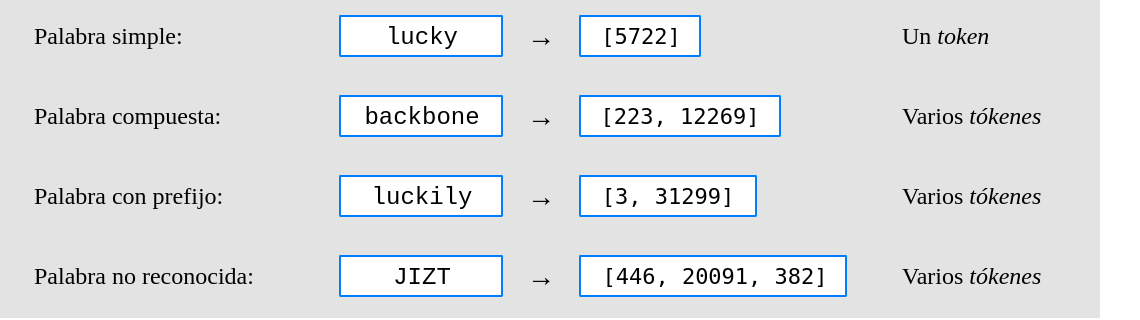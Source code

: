 <mxfile version="14.2.7" type="device"><diagram id="d_n0yj8-e3lwzRe80Lc0" name="Page-1"><mxGraphModel dx="1610" dy="419" grid="1" gridSize="10" guides="1" tooltips="1" connect="1" arrows="1" fold="1" page="1" pageScale="1" pageWidth="850" pageHeight="1100" math="0" shadow="0"><root><mxCell id="0"/><mxCell id="1" parent="0"/><mxCell id="QpdIr4Qd2CuGC-s_1dm8-2" value="" style="rounded=0;whiteSpace=wrap;html=1;strokeColor=none;fillColor=#E3E3E3;" vertex="1" parent="1"><mxGeometry x="-10" y="92" width="550" height="159" as="geometry"/></mxCell><mxCell id="QpdIr4Qd2CuGC-s_1dm8-24" value="&lt;font data-font-src=&quot;https://fonts.googleapis.com/css?family=Ubuntu&quot; face=&quot;Ubuntu&quot;&gt;Palabra compuesta:&lt;br&gt;&lt;/font&gt;" style="text;html=1;strokeColor=none;fillColor=none;align=left;verticalAlign=middle;whiteSpace=wrap;rounded=0;" vertex="1" parent="1"><mxGeometry x="5" y="140" width="120" height="20" as="geometry"/></mxCell><mxCell id="QpdIr4Qd2CuGC-s_1dm8-28" value="&lt;font data-font-src=&quot;https://fonts.googleapis.com/css?family=Ubuntu&quot; face=&quot;Ubuntu&quot;&gt;Palabra con prefijo:&lt;/font&gt;" style="text;html=1;strokeColor=none;fillColor=none;align=left;verticalAlign=middle;whiteSpace=wrap;rounded=0;" vertex="1" parent="1"><mxGeometry x="5" y="180" width="120" height="20" as="geometry"/></mxCell><mxCell id="QpdIr4Qd2CuGC-s_1dm8-30" value="" style="group" vertex="1" connectable="0" parent="1"><mxGeometry x="160" y="140" width="81" height="20" as="geometry"/></mxCell><mxCell id="QpdIr4Qd2CuGC-s_1dm8-31" value="" style="rounded=1;whiteSpace=wrap;html=1;arcSize=1;strokeColor=#007cffff;fillColor=#FFFFFF;fontFamily=Ubuntu;fontSource=https%3A%2F%2Ffonts.googleapis.com%2Fcss%3Ffamily%3DUbuntu;" vertex="1" parent="QpdIr4Qd2CuGC-s_1dm8-30"><mxGeometry width="81" height="20" as="geometry"/></mxCell><mxCell id="QpdIr4Qd2CuGC-s_1dm8-32" value="backbone" style="text;html=1;fillColor=none;align=center;verticalAlign=middle;rounded=0;labelPosition=center;verticalLabelPosition=middle;fontFamily=Courier New;labelBorderColor=none;spacing=0;spacingLeft=0;whiteSpace=wrap;" vertex="1" parent="QpdIr4Qd2CuGC-s_1dm8-30"><mxGeometry x="19.5" y="4.5" width="42" height="13" as="geometry"/></mxCell><mxCell id="QpdIr4Qd2CuGC-s_1dm8-39" value="&lt;font data-font-src=&quot;https://fonts.googleapis.com/css?family=Ubuntu&quot; face=&quot;Ubuntu&quot;&gt;Palabra no reconocida:&lt;/font&gt;" style="text;html=1;strokeColor=none;fillColor=none;align=left;verticalAlign=middle;whiteSpace=wrap;rounded=0;" vertex="1" parent="1"><mxGeometry x="5" y="220" width="130" height="20" as="geometry"/></mxCell><mxCell id="QpdIr4Qd2CuGC-s_1dm8-29" value="" style="group" vertex="1" connectable="0" parent="1"><mxGeometry x="160" y="180" width="81" height="20" as="geometry"/></mxCell><mxCell id="QpdIr4Qd2CuGC-s_1dm8-21" value="" style="rounded=1;whiteSpace=wrap;html=1;arcSize=1;strokeColor=#007cffff;fillColor=#FFFFFF;fontFamily=Ubuntu;fontSource=https%3A%2F%2Ffonts.googleapis.com%2Fcss%3Ffamily%3DUbuntu;" vertex="1" parent="QpdIr4Qd2CuGC-s_1dm8-29"><mxGeometry width="81" height="20" as="geometry"/></mxCell><mxCell id="QpdIr4Qd2CuGC-s_1dm8-22" value="luckily" style="text;html=1;fillColor=none;align=center;verticalAlign=middle;rounded=0;labelPosition=center;verticalLabelPosition=middle;fontFamily=Courier New;labelBorderColor=none;spacing=0;spacingLeft=0;whiteSpace=wrap;" vertex="1" parent="QpdIr4Qd2CuGC-s_1dm8-29"><mxGeometry x="19.5" y="4.5" width="42" height="13" as="geometry"/></mxCell><mxCell id="QpdIr4Qd2CuGC-s_1dm8-49" value="" style="group" vertex="1" connectable="0" parent="1"><mxGeometry x="160" y="220" width="81" height="20" as="geometry"/></mxCell><mxCell id="QpdIr4Qd2CuGC-s_1dm8-50" value="" style="rounded=1;whiteSpace=wrap;html=1;arcSize=1;strokeColor=#007cffff;fillColor=#FFFFFF;fontFamily=Ubuntu;fontSource=https%3A%2F%2Ffonts.googleapis.com%2Fcss%3Ffamily%3DUbuntu;" vertex="1" parent="QpdIr4Qd2CuGC-s_1dm8-49"><mxGeometry width="81" height="20" as="geometry"/></mxCell><mxCell id="QpdIr4Qd2CuGC-s_1dm8-51" value="JIZT" style="text;html=1;fillColor=none;align=center;verticalAlign=middle;rounded=0;labelPosition=center;verticalLabelPosition=middle;fontFamily=Courier New;labelBorderColor=none;spacing=0;spacingLeft=0;whiteSpace=wrap;" vertex="1" parent="QpdIr4Qd2CuGC-s_1dm8-49"><mxGeometry x="19.5" y="4.5" width="42" height="13" as="geometry"/></mxCell><mxCell id="QpdIr4Qd2CuGC-s_1dm8-61" value="" style="group" vertex="1" connectable="0" parent="1"><mxGeometry x="280" y="180" width="90" height="20" as="geometry"/></mxCell><mxCell id="QpdIr4Qd2CuGC-s_1dm8-34" value="" style="rounded=1;whiteSpace=wrap;html=1;arcSize=1;strokeColor=#007cffff;fillColor=#FFFFFF;fontFamily=Ubuntu;fontSource=https%3A%2F%2Ffonts.googleapis.com%2Fcss%3Ffamily%3DUbuntu;" vertex="1" parent="QpdIr4Qd2CuGC-s_1dm8-61"><mxGeometry width="88" height="20" as="geometry"/></mxCell><mxCell id="QpdIr4Qd2CuGC-s_1dm8-35" value="&lt;pre style=&quot;font-size: 11px&quot;&gt;[3, &lt;span style=&quot;font-family: monospace&quot;&gt;&lt;span style=&quot;color: #000000 ; background-color: #ffffff&quot;&gt;31299&lt;/span&gt;&lt;/span&gt;]&lt;/pre&gt;" style="text;html=1;fillColor=none;align=center;verticalAlign=middle;rounded=0;labelPosition=center;verticalLabelPosition=middle;fontFamily=Courier New;labelBorderColor=none;spacing=0;spacingLeft=0;whiteSpace=wrap;" vertex="1" parent="QpdIr4Qd2CuGC-s_1dm8-61"><mxGeometry x="11.966" y="3.5" width="64.068" height="13" as="geometry"/></mxCell><mxCell id="QpdIr4Qd2CuGC-s_1dm8-62" value="" style="group" vertex="1" connectable="0" parent="1"><mxGeometry x="280" y="220" width="133" height="20" as="geometry"/></mxCell><mxCell id="QpdIr4Qd2CuGC-s_1dm8-63" value="" style="rounded=1;whiteSpace=wrap;html=1;arcSize=1;strokeColor=#007cffff;fillColor=#FFFFFF;fontFamily=Ubuntu;fontSource=https%3A%2F%2Ffonts.googleapis.com%2Fcss%3Ffamily%3DUbuntu;" vertex="1" parent="QpdIr4Qd2CuGC-s_1dm8-62"><mxGeometry width="133" height="20" as="geometry"/></mxCell><mxCell id="QpdIr4Qd2CuGC-s_1dm8-64" value="&lt;pre style=&quot;font-size: 11px&quot;&gt;[&lt;span style=&quot;font-family: monospace&quot;&gt;&lt;span style=&quot;color: #000000 ; background-color: #ffffff&quot;&gt;446, 20091, 382&lt;/span&gt;&lt;/span&gt;&lt;span style=&quot;font-family: monospace&quot;&gt;&lt;span style=&quot;color: #000000 ; background-color: #ffffff&quot;&gt;&lt;/span&gt;&lt;/span&gt;]&lt;/pre&gt;" style="text;html=1;fillColor=none;align=center;verticalAlign=middle;rounded=0;labelPosition=center;verticalLabelPosition=middle;fontFamily=Courier New;labelBorderColor=none;spacing=0;spacingLeft=0;whiteSpace=wrap;" vertex="1" parent="QpdIr4Qd2CuGC-s_1dm8-62"><mxGeometry x="20.729" y="3.5" width="92.542" height="13" as="geometry"/></mxCell><mxCell id="QpdIr4Qd2CuGC-s_1dm8-65" value="&lt;font data-font-src=&quot;https://fonts.googleapis.com/css?family=Ubuntu&quot; face=&quot;Ubuntu&quot;&gt;Varios &lt;i&gt;tókenes&lt;/i&gt;&lt;/font&gt;" style="text;html=1;strokeColor=none;fillColor=none;align=left;verticalAlign=middle;whiteSpace=wrap;rounded=0;" vertex="1" parent="1"><mxGeometry x="439" y="140" width="120" height="20" as="geometry"/></mxCell><mxCell id="QpdIr4Qd2CuGC-s_1dm8-66" value="&lt;font data-font-src=&quot;https://fonts.googleapis.com/css?family=Ubuntu&quot; face=&quot;Ubuntu&quot;&gt;Varios &lt;i&gt;tókenes&lt;/i&gt;&lt;/font&gt;" style="text;html=1;strokeColor=none;fillColor=none;align=left;verticalAlign=middle;whiteSpace=wrap;rounded=0;" vertex="1" parent="1"><mxGeometry x="439" y="180" width="120" height="20" as="geometry"/></mxCell><mxCell id="QpdIr4Qd2CuGC-s_1dm8-67" value="&lt;font data-font-src=&quot;https://fonts.googleapis.com/css?family=Ubuntu&quot; face=&quot;Ubuntu&quot;&gt;Varios &lt;i&gt;tókenes&lt;/i&gt;&lt;/font&gt;" style="text;html=1;strokeColor=none;fillColor=none;align=left;verticalAlign=middle;whiteSpace=wrap;rounded=0;" vertex="1" parent="1"><mxGeometry x="439" y="220" width="120" height="20" as="geometry"/></mxCell><mxCell id="QpdIr4Qd2CuGC-s_1dm8-74" value="&lt;font style=&quot;font-size: 14px&quot;&gt;→&lt;/font&gt;" style="text;html=1;strokeColor=none;fillColor=none;align=center;verticalAlign=middle;whiteSpace=wrap;rounded=0;" vertex="1" parent="1"><mxGeometry x="241" y="140" width="39" height="20" as="geometry"/></mxCell><mxCell id="QpdIr4Qd2CuGC-s_1dm8-75" value="&lt;font style=&quot;font-size: 14px&quot;&gt;→&lt;/font&gt;" style="text;html=1;strokeColor=none;fillColor=none;align=center;verticalAlign=middle;whiteSpace=wrap;rounded=0;" vertex="1" parent="1"><mxGeometry x="241" y="180" width="39" height="20" as="geometry"/></mxCell><mxCell id="QpdIr4Qd2CuGC-s_1dm8-76" value="&lt;font style=&quot;font-size: 14px&quot;&gt;→&lt;/font&gt;" style="text;html=1;strokeColor=none;fillColor=none;align=center;verticalAlign=middle;whiteSpace=wrap;rounded=0;" vertex="1" parent="1"><mxGeometry x="241" y="220" width="39" height="20" as="geometry"/></mxCell><mxCell id="QpdIr4Qd2CuGC-s_1dm8-102" value="&lt;font data-font-src=&quot;https://fonts.googleapis.com/css?family=Ubuntu&quot; face=&quot;Ubuntu&quot;&gt;Palabra simple:&lt;/font&gt;" style="text;html=1;strokeColor=none;fillColor=none;align=left;verticalAlign=middle;whiteSpace=wrap;rounded=0;" vertex="1" parent="1"><mxGeometry x="5" y="100" width="120" height="20" as="geometry"/></mxCell><mxCell id="QpdIr4Qd2CuGC-s_1dm8-103" value="" style="group" vertex="1" connectable="0" parent="1"><mxGeometry x="160" y="100" width="81" height="20" as="geometry"/></mxCell><mxCell id="QpdIr4Qd2CuGC-s_1dm8-104" value="" style="rounded=1;whiteSpace=wrap;html=1;arcSize=1;strokeColor=#007cffff;fillColor=#FFFFFF;fontFamily=Ubuntu;fontSource=https%3A%2F%2Ffonts.googleapis.com%2Fcss%3Ffamily%3DUbuntu;" vertex="1" parent="QpdIr4Qd2CuGC-s_1dm8-103"><mxGeometry width="81" height="20" as="geometry"/></mxCell><mxCell id="QpdIr4Qd2CuGC-s_1dm8-105" value="lucky" style="text;html=1;fillColor=none;align=center;verticalAlign=middle;rounded=0;labelPosition=center;verticalLabelPosition=middle;fontFamily=Courier New;labelBorderColor=none;spacing=0;spacingLeft=0;whiteSpace=wrap;" vertex="1" parent="QpdIr4Qd2CuGC-s_1dm8-103"><mxGeometry x="19.5" y="4.5" width="42" height="13" as="geometry"/></mxCell><mxCell id="QpdIr4Qd2CuGC-s_1dm8-106" value="&lt;font style=&quot;font-size: 14px&quot;&gt;→&lt;/font&gt;" style="text;html=1;strokeColor=none;fillColor=none;align=center;verticalAlign=middle;whiteSpace=wrap;rounded=0;" vertex="1" parent="1"><mxGeometry x="241" y="100" width="39" height="20" as="geometry"/></mxCell><mxCell id="QpdIr4Qd2CuGC-s_1dm8-107" value="" style="group" vertex="1" connectable="0" parent="1"><mxGeometry x="280" y="100" width="60" height="20" as="geometry"/></mxCell><mxCell id="QpdIr4Qd2CuGC-s_1dm8-108" value="" style="rounded=1;whiteSpace=wrap;html=1;arcSize=1;strokeColor=#007cffff;fillColor=#FFFFFF;fontFamily=Ubuntu;fontSource=https%3A%2F%2Ffonts.googleapis.com%2Fcss%3Ffamily%3DUbuntu;" vertex="1" parent="QpdIr4Qd2CuGC-s_1dm8-107"><mxGeometry width="60" height="20" as="geometry"/></mxCell><mxCell id="QpdIr4Qd2CuGC-s_1dm8-109" value="&lt;pre style=&quot;font-size: 11px&quot;&gt;[5722]&lt;/pre&gt;" style="text;html=1;fillColor=none;align=center;verticalAlign=middle;rounded=0;labelPosition=center;verticalLabelPosition=middle;fontFamily=Courier New;labelBorderColor=none;spacing=0;spacingLeft=0;whiteSpace=wrap;" vertex="1" parent="QpdIr4Qd2CuGC-s_1dm8-107"><mxGeometry x="8.644" y="3.5" width="42.712" height="13" as="geometry"/></mxCell><mxCell id="QpdIr4Qd2CuGC-s_1dm8-110" value="&lt;font data-font-src=&quot;https://fonts.googleapis.com/css?family=Ubuntu&quot; face=&quot;Ubuntu&quot;&gt;Un &lt;i&gt;token&lt;/i&gt;&lt;/font&gt;" style="text;html=1;strokeColor=none;fillColor=none;align=left;verticalAlign=middle;whiteSpace=wrap;rounded=0;" vertex="1" parent="1"><mxGeometry x="439" y="100" width="120" height="20" as="geometry"/></mxCell><mxCell id="QpdIr4Qd2CuGC-s_1dm8-111" value="" style="group" vertex="1" connectable="0" parent="1"><mxGeometry x="280" y="140" width="100" height="20" as="geometry"/></mxCell><mxCell id="QpdIr4Qd2CuGC-s_1dm8-112" value="" style="rounded=1;whiteSpace=wrap;html=1;arcSize=1;strokeColor=#007cffff;fillColor=#FFFFFF;fontFamily=Ubuntu;fontSource=https%3A%2F%2Ffonts.googleapis.com%2Fcss%3Ffamily%3DUbuntu;" vertex="1" parent="QpdIr4Qd2CuGC-s_1dm8-111"><mxGeometry width="100" height="20" as="geometry"/></mxCell><mxCell id="QpdIr4Qd2CuGC-s_1dm8-113" value="&lt;pre style=&quot;font-size: 11px&quot;&gt;[223, &lt;span style=&quot;font-family: monospace&quot;&gt;&lt;span style=&quot;color: #000000 ; background-color: #ffffff&quot;&gt;12269&lt;/span&gt;&lt;/span&gt;]&lt;/pre&gt;" style="text;html=1;fillColor=none;align=center;verticalAlign=middle;rounded=0;labelPosition=center;verticalLabelPosition=middle;fontFamily=Courier New;labelBorderColor=none;spacing=0;spacingLeft=0;whiteSpace=wrap;" vertex="1" parent="QpdIr4Qd2CuGC-s_1dm8-111"><mxGeometry x="17.966" y="3.5" width="64.068" height="13" as="geometry"/></mxCell></root></mxGraphModel></diagram></mxfile>